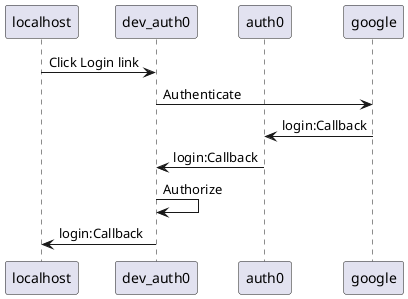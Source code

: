 @startuml

participant localhost
participant dev_auth0
participant auth0
participant google

localhost -> dev_auth0  : Click Login link
dev_auth0 -> google : Authenticate
google -> auth0 : login:Callback
auth0 -> dev_auth0 : login:Callback
dev_auth0 -> dev_auth0 : Authorize
dev_auth0 -> localhost : login:Callback


@enduml